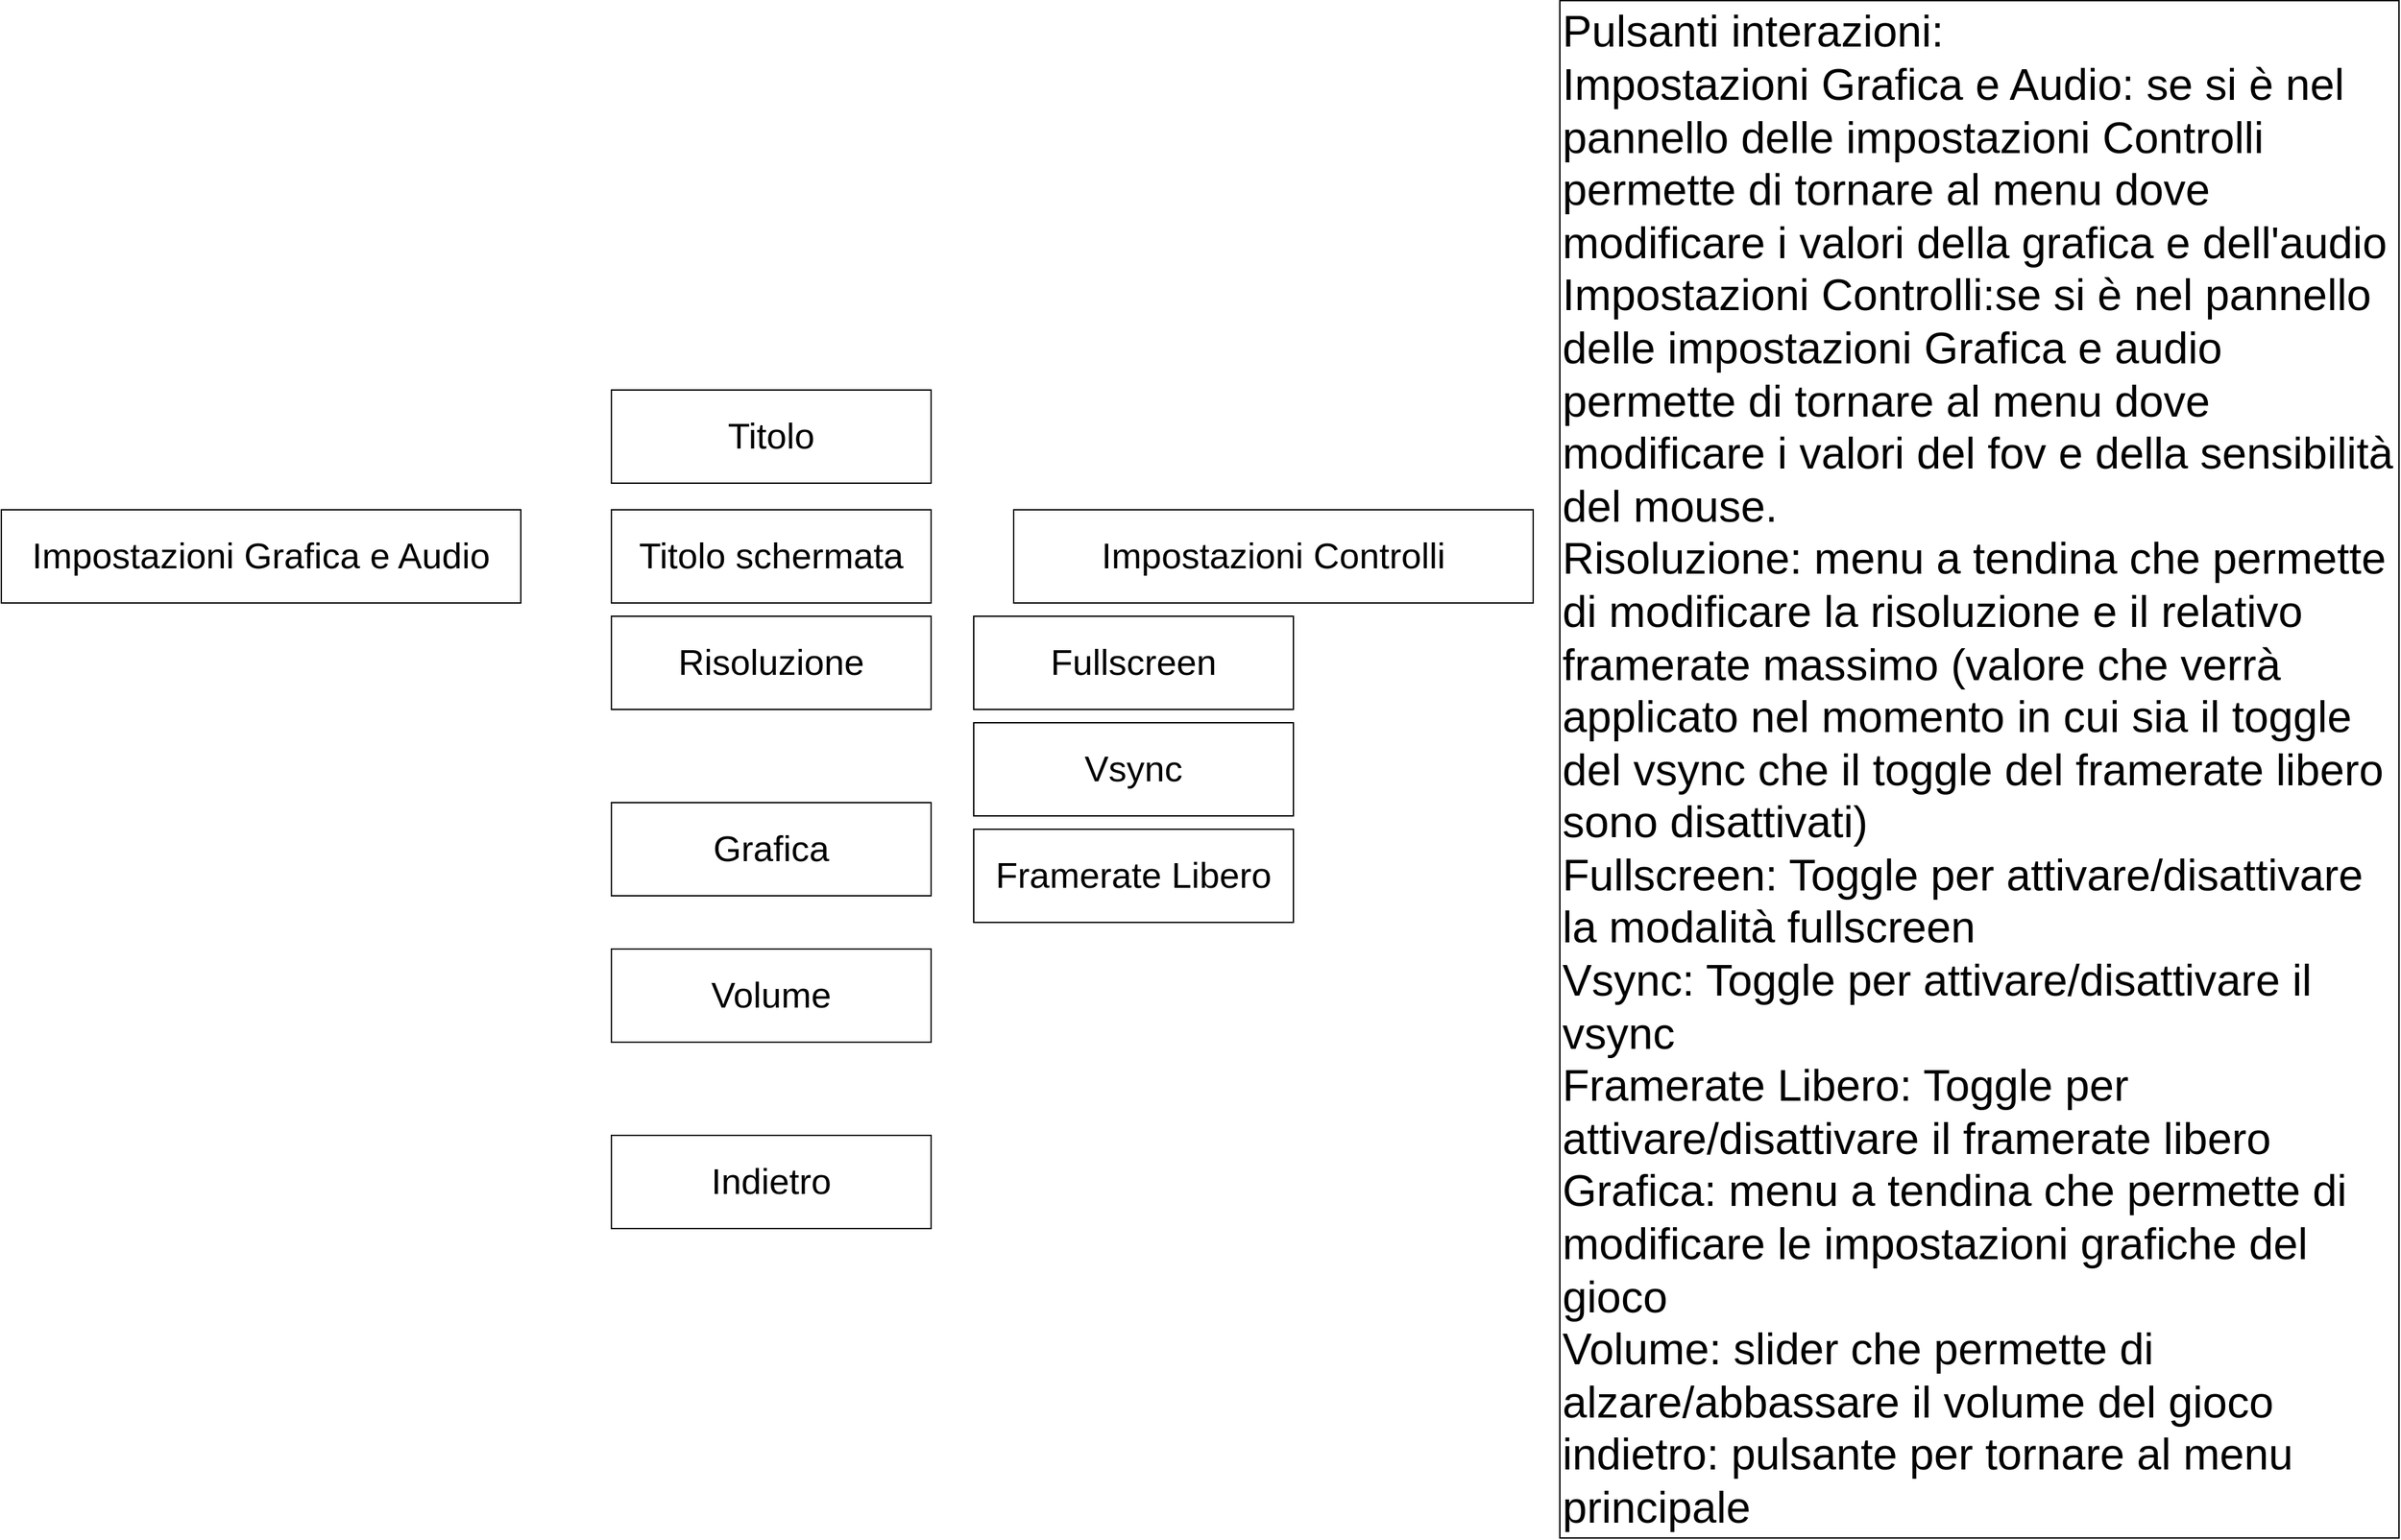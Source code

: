<mxfile version="18.0.3" type="device"><diagram id="y6EXk6gw3Zh47Hq_fIrT" name="Page-1"><mxGraphModel dx="2445" dy="2496" grid="1" gridSize="10" guides="1" tooltips="1" connect="1" arrows="1" fold="1" page="1" pageScale="1" pageWidth="850" pageHeight="1100" math="0" shadow="0"><root><mxCell id="0"/><mxCell id="1" parent="0"/><mxCell id="-T-jzX54mjYI4VIIPqkc-1" value="Impostazioni Grafica e Audio" style="rounded=0;whiteSpace=wrap;html=1;fontSize=27;" parent="1" vertex="1"><mxGeometry x="-150" y="260" width="390" height="70" as="geometry"/></mxCell><mxCell id="-T-jzX54mjYI4VIIPqkc-2" value="Risoluzione" style="rounded=0;whiteSpace=wrap;html=1;fontSize=27;" parent="1" vertex="1"><mxGeometry x="308" y="340" width="240" height="70" as="geometry"/></mxCell><mxCell id="-T-jzX54mjYI4VIIPqkc-3" value="Grafica&lt;br&gt;" style="rounded=0;whiteSpace=wrap;html=1;fontSize=27;" parent="1" vertex="1"><mxGeometry x="308" y="480" width="240" height="70" as="geometry"/></mxCell><mxCell id="-T-jzX54mjYI4VIIPqkc-4" value="Volume" style="rounded=0;whiteSpace=wrap;html=1;fontSize=27;" parent="1" vertex="1"><mxGeometry x="308" y="590" width="240" height="70" as="geometry"/></mxCell><mxCell id="-T-jzX54mjYI4VIIPqkc-6" value="Indietro" style="rounded=0;whiteSpace=wrap;html=1;fontSize=27;" parent="1" vertex="1"><mxGeometry x="308" y="730" width="240" height="70" as="geometry"/></mxCell><mxCell id="-T-jzX54mjYI4VIIPqkc-8" value="&lt;font style=&quot;font-size: 33px;&quot;&gt;Pulsanti interazioni:&lt;br&gt;Impostazioni Grafica e Audio: se si è nel pannello delle impostazioni Controlli permette di tornare al menu dove modificare i valori della grafica e dell'audio&lt;br&gt;Impostazioni Controlli:se si è nel pannello delle impostazioni Grafica e audio permette di tornare al menu dove modificare i valori del fov e della sensibilità del mouse.&lt;br&gt;Risoluzione: menu a tendina che permette di modificare la risoluzione e il relativo framerate massimo (valore che verrà applicato nel momento in cui sia il toggle del vsync che il toggle del framerate libero sono disattivati)&lt;br&gt;Fullscreen: Toggle per attivare/disattivare la modalità fullscreen&lt;br&gt;Vsync: Toggle per attivare/disattivare il vsync&lt;br&gt;Framerate Libero: Toggle per attivare/disattivare il framerate libero&lt;br&gt;Grafica: menu a tendina che permette di modificare le impostazioni grafiche del gioco&lt;br&gt;Volume: slider che permette di alzare/abbassare il volume del gioco&lt;br&gt;indietro: pulsante per tornare al menu principale&lt;br&gt;&lt;/font&gt;" style="rounded=0;whiteSpace=wrap;html=1;fontSize=27;align=left;" parent="1" vertex="1"><mxGeometry x="1020" y="-122.5" width="630" height="1155" as="geometry"/></mxCell><mxCell id="-T-jzX54mjYI4VIIPqkc-9" value="Titolo" style="rounded=0;whiteSpace=wrap;html=1;fontSize=27;" parent="1" vertex="1"><mxGeometry x="308" y="170" width="240" height="70" as="geometry"/></mxCell><mxCell id="-T-jzX54mjYI4VIIPqkc-10" value="Titolo schermata" style="rounded=0;whiteSpace=wrap;html=1;fontSize=27;" parent="1" vertex="1"><mxGeometry x="308" y="260" width="240" height="70" as="geometry"/></mxCell><mxCell id="-T-jzX54mjYI4VIIPqkc-11" value="Impostazioni Controlli" style="rounded=0;whiteSpace=wrap;html=1;fontSize=27;" parent="1" vertex="1"><mxGeometry x="610" y="260" width="390" height="70" as="geometry"/></mxCell><mxCell id="-T-jzX54mjYI4VIIPqkc-12" value="Fullscreen" style="rounded=0;whiteSpace=wrap;html=1;fontSize=27;" parent="1" vertex="1"><mxGeometry x="580" y="340" width="240" height="70" as="geometry"/></mxCell><mxCell id="-T-jzX54mjYI4VIIPqkc-13" value="Vsync" style="rounded=0;whiteSpace=wrap;html=1;fontSize=27;" parent="1" vertex="1"><mxGeometry x="580" y="420" width="240" height="70" as="geometry"/></mxCell><mxCell id="-T-jzX54mjYI4VIIPqkc-14" value="Framerate Libero" style="rounded=0;whiteSpace=wrap;html=1;fontSize=27;" parent="1" vertex="1"><mxGeometry x="580" y="500" width="240" height="70" as="geometry"/></mxCell></root></mxGraphModel></diagram></mxfile>